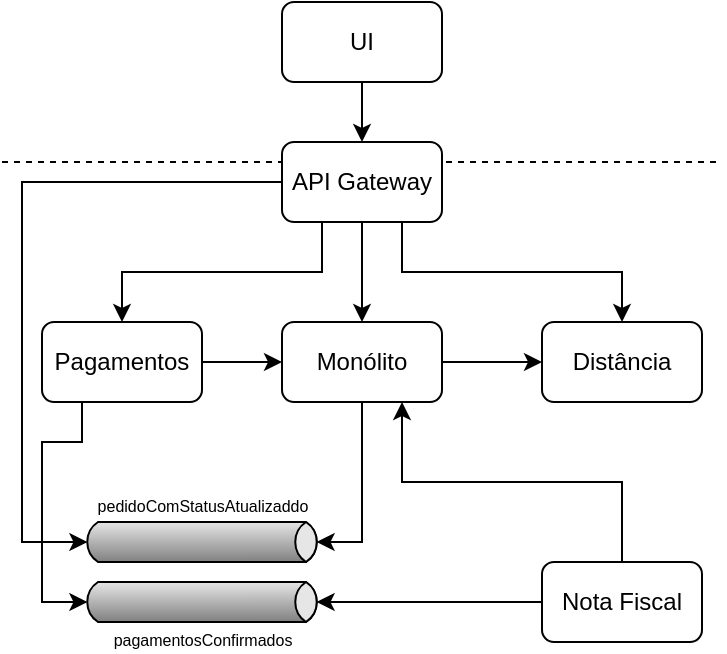 <mxfile version="12.6.7" type="device"><diagram id="b6MBmIBfNr9uwO1icj0z" name="Page-1"><mxGraphModel dx="868" dy="448" grid="1" gridSize="10" guides="1" tooltips="1" connect="1" arrows="1" fold="1" page="1" pageScale="1" pageWidth="827" pageHeight="1169" math="0" shadow="0"><root><mxCell id="0"/><mxCell id="1" parent="0"/><mxCell id="ABr5G_75C0QkuNjV_shT-6" value="" style="endArrow=none;dashed=1;html=1;" parent="1" edge="1"><mxGeometry width="50" height="50" relative="1" as="geometry"><mxPoint x="180" y="140" as="sourcePoint"/><mxPoint x="540" y="140" as="targetPoint"/></mxGeometry></mxCell><mxCell id="ABr5G_75C0QkuNjV_shT-5" style="edgeStyle=orthogonalEdgeStyle;rounded=0;orthogonalLoop=1;jettySize=auto;html=1;exitX=0.5;exitY=1;exitDx=0;exitDy=0;entryX=0.5;entryY=0;entryDx=0;entryDy=0;" parent="1" source="ABr5G_75C0QkuNjV_shT-2" target="ABr5G_75C0QkuNjV_shT-4" edge="1"><mxGeometry relative="1" as="geometry"/></mxCell><mxCell id="ABr5G_75C0QkuNjV_shT-2" value="UI" style="rounded=1;whiteSpace=wrap;html=1;" parent="1" vertex="1"><mxGeometry x="320" y="60" width="80" height="40" as="geometry"/></mxCell><mxCell id="ABr5G_75C0QkuNjV_shT-11" style="edgeStyle=orthogonalEdgeStyle;rounded=0;orthogonalLoop=1;jettySize=auto;html=1;exitX=0.25;exitY=1;exitDx=0;exitDy=0;" parent="1" source="ABr5G_75C0QkuNjV_shT-4" target="ABr5G_75C0QkuNjV_shT-9" edge="1"><mxGeometry relative="1" as="geometry"/></mxCell><mxCell id="ABr5G_75C0QkuNjV_shT-12" style="edgeStyle=orthogonalEdgeStyle;rounded=0;orthogonalLoop=1;jettySize=auto;html=1;exitX=0.5;exitY=1;exitDx=0;exitDy=0;entryX=0.5;entryY=0;entryDx=0;entryDy=0;" parent="1" source="ABr5G_75C0QkuNjV_shT-4" target="ABr5G_75C0QkuNjV_shT-8" edge="1"><mxGeometry relative="1" as="geometry"/></mxCell><mxCell id="ABr5G_75C0QkuNjV_shT-13" style="edgeStyle=orthogonalEdgeStyle;rounded=0;orthogonalLoop=1;jettySize=auto;html=1;exitX=0.75;exitY=1;exitDx=0;exitDy=0;" parent="1" source="ABr5G_75C0QkuNjV_shT-4" target="ABr5G_75C0QkuNjV_shT-10" edge="1"><mxGeometry relative="1" as="geometry"/></mxCell><mxCell id="_kh24dnklanQgHAOuZ-W-7" style="edgeStyle=orthogonalEdgeStyle;rounded=0;orthogonalLoop=1;jettySize=auto;html=1;exitX=0;exitY=0.5;exitDx=0;exitDy=0;entryX=0;entryY=0.5;entryDx=2.7;entryDy=0;entryPerimeter=0;strokeColor=#000000;strokeWidth=1;" edge="1" parent="1" source="ABr5G_75C0QkuNjV_shT-4" target="_kh24dnklanQgHAOuZ-W-1"><mxGeometry relative="1" as="geometry"><Array as="points"><mxPoint x="190" y="150"/><mxPoint x="190" y="330"/></Array></mxGeometry></mxCell><mxCell id="ABr5G_75C0QkuNjV_shT-4" value="API Gateway" style="rounded=1;whiteSpace=wrap;html=1;" parent="1" vertex="1"><mxGeometry x="320" y="130" width="80" height="40" as="geometry"/></mxCell><mxCell id="ABr5G_75C0QkuNjV_shT-27" style="edgeStyle=orthogonalEdgeStyle;rounded=0;orthogonalLoop=1;jettySize=auto;html=1;exitX=1;exitY=0.5;exitDx=0;exitDy=0;entryX=0;entryY=0.5;entryDx=0;entryDy=0;fontSize=10;" parent="1" source="ABr5G_75C0QkuNjV_shT-8" target="ABr5G_75C0QkuNjV_shT-10" edge="1"><mxGeometry relative="1" as="geometry"/></mxCell><mxCell id="_kh24dnklanQgHAOuZ-W-16" style="edgeStyle=orthogonalEdgeStyle;rounded=0;orthogonalLoop=1;jettySize=auto;html=1;exitX=0.5;exitY=1;exitDx=0;exitDy=0;entryX=1;entryY=0.5;entryDx=-2.7;entryDy=0;entryPerimeter=0;strokeColor=#000000;strokeWidth=1;" edge="1" parent="1" source="ABr5G_75C0QkuNjV_shT-8" target="_kh24dnklanQgHAOuZ-W-1"><mxGeometry relative="1" as="geometry"><Array as="points"><mxPoint x="360" y="330"/></Array></mxGeometry></mxCell><mxCell id="ABr5G_75C0QkuNjV_shT-8" value="Monólito" style="rounded=1;whiteSpace=wrap;html=1;" parent="1" vertex="1"><mxGeometry x="320" y="220" width="80" height="40" as="geometry"/></mxCell><mxCell id="ABr5G_75C0QkuNjV_shT-26" style="edgeStyle=orthogonalEdgeStyle;rounded=0;orthogonalLoop=1;jettySize=auto;html=1;exitX=1;exitY=0.5;exitDx=0;exitDy=0;entryX=0;entryY=0.5;entryDx=0;entryDy=0;fontSize=10;" parent="1" source="ABr5G_75C0QkuNjV_shT-9" target="ABr5G_75C0QkuNjV_shT-8" edge="1"><mxGeometry relative="1" as="geometry"/></mxCell><mxCell id="_kh24dnklanQgHAOuZ-W-11" style="edgeStyle=orthogonalEdgeStyle;rounded=0;orthogonalLoop=1;jettySize=auto;html=1;exitX=0.25;exitY=1;exitDx=0;exitDy=0;entryX=0;entryY=0.5;entryDx=2.7;entryDy=0;entryPerimeter=0;strokeColor=#000000;strokeWidth=1;" edge="1" parent="1" source="ABr5G_75C0QkuNjV_shT-9" target="_kh24dnklanQgHAOuZ-W-9"><mxGeometry relative="1" as="geometry"><Array as="points"><mxPoint x="220" y="280"/><mxPoint x="200" y="280"/><mxPoint x="200" y="360"/></Array></mxGeometry></mxCell><mxCell id="ABr5G_75C0QkuNjV_shT-9" value="Pagamentos" style="rounded=1;whiteSpace=wrap;html=1;" parent="1" vertex="1"><mxGeometry x="200" y="220" width="80" height="40" as="geometry"/></mxCell><mxCell id="ABr5G_75C0QkuNjV_shT-10" value="Distância" style="rounded=1;whiteSpace=wrap;html=1;" parent="1" vertex="1"><mxGeometry x="450" y="220" width="80" height="40" as="geometry"/></mxCell><mxCell id="_kh24dnklanQgHAOuZ-W-10" style="edgeStyle=orthogonalEdgeStyle;rounded=0;orthogonalLoop=1;jettySize=auto;html=1;exitX=0;exitY=0.5;exitDx=0;exitDy=0;entryX=1;entryY=0.5;entryDx=-2.7;entryDy=0;entryPerimeter=0;strokeColor=#000000;strokeWidth=1;" edge="1" parent="1" source="ABr5G_75C0QkuNjV_shT-23" target="_kh24dnklanQgHAOuZ-W-9"><mxGeometry relative="1" as="geometry"/></mxCell><mxCell id="_kh24dnklanQgHAOuZ-W-15" style="edgeStyle=orthogonalEdgeStyle;rounded=0;orthogonalLoop=1;jettySize=auto;html=1;exitX=0.5;exitY=0;exitDx=0;exitDy=0;entryX=0.75;entryY=1;entryDx=0;entryDy=0;strokeColor=#000000;strokeWidth=1;" edge="1" parent="1" source="ABr5G_75C0QkuNjV_shT-23" target="ABr5G_75C0QkuNjV_shT-8"><mxGeometry relative="1" as="geometry"/></mxCell><mxCell id="ABr5G_75C0QkuNjV_shT-23" value="Nota Fiscal" style="rounded=1;whiteSpace=wrap;html=1;strokeWidth=1;" parent="1" vertex="1"><mxGeometry x="450" y="340" width="80" height="40" as="geometry"/></mxCell><mxCell id="_kh24dnklanQgHAOuZ-W-1" value="pedidoComStatusAtualizaddo" style="strokeWidth=1;outlineConnect=0;dashed=0;align=center;html=1;fontSize=8;shape=mxgraph.eip.messageChannel;verticalLabelPosition=top;labelBackgroundColor=#ffffff;verticalAlign=bottom;horizontal=1;labelPosition=center;" vertex="1" parent="1"><mxGeometry x="220" y="320" width="120" height="20" as="geometry"/></mxCell><mxCell id="_kh24dnklanQgHAOuZ-W-9" value="pagamentosConfirmados" style="strokeWidth=1;outlineConnect=0;dashed=0;align=center;html=1;fontSize=8;shape=mxgraph.eip.messageChannel;verticalLabelPosition=bottom;labelBackgroundColor=#ffffff;verticalAlign=top;spacing=0;" vertex="1" parent="1"><mxGeometry x="220" y="350" width="120" height="20" as="geometry"/></mxCell></root></mxGraphModel></diagram></mxfile>